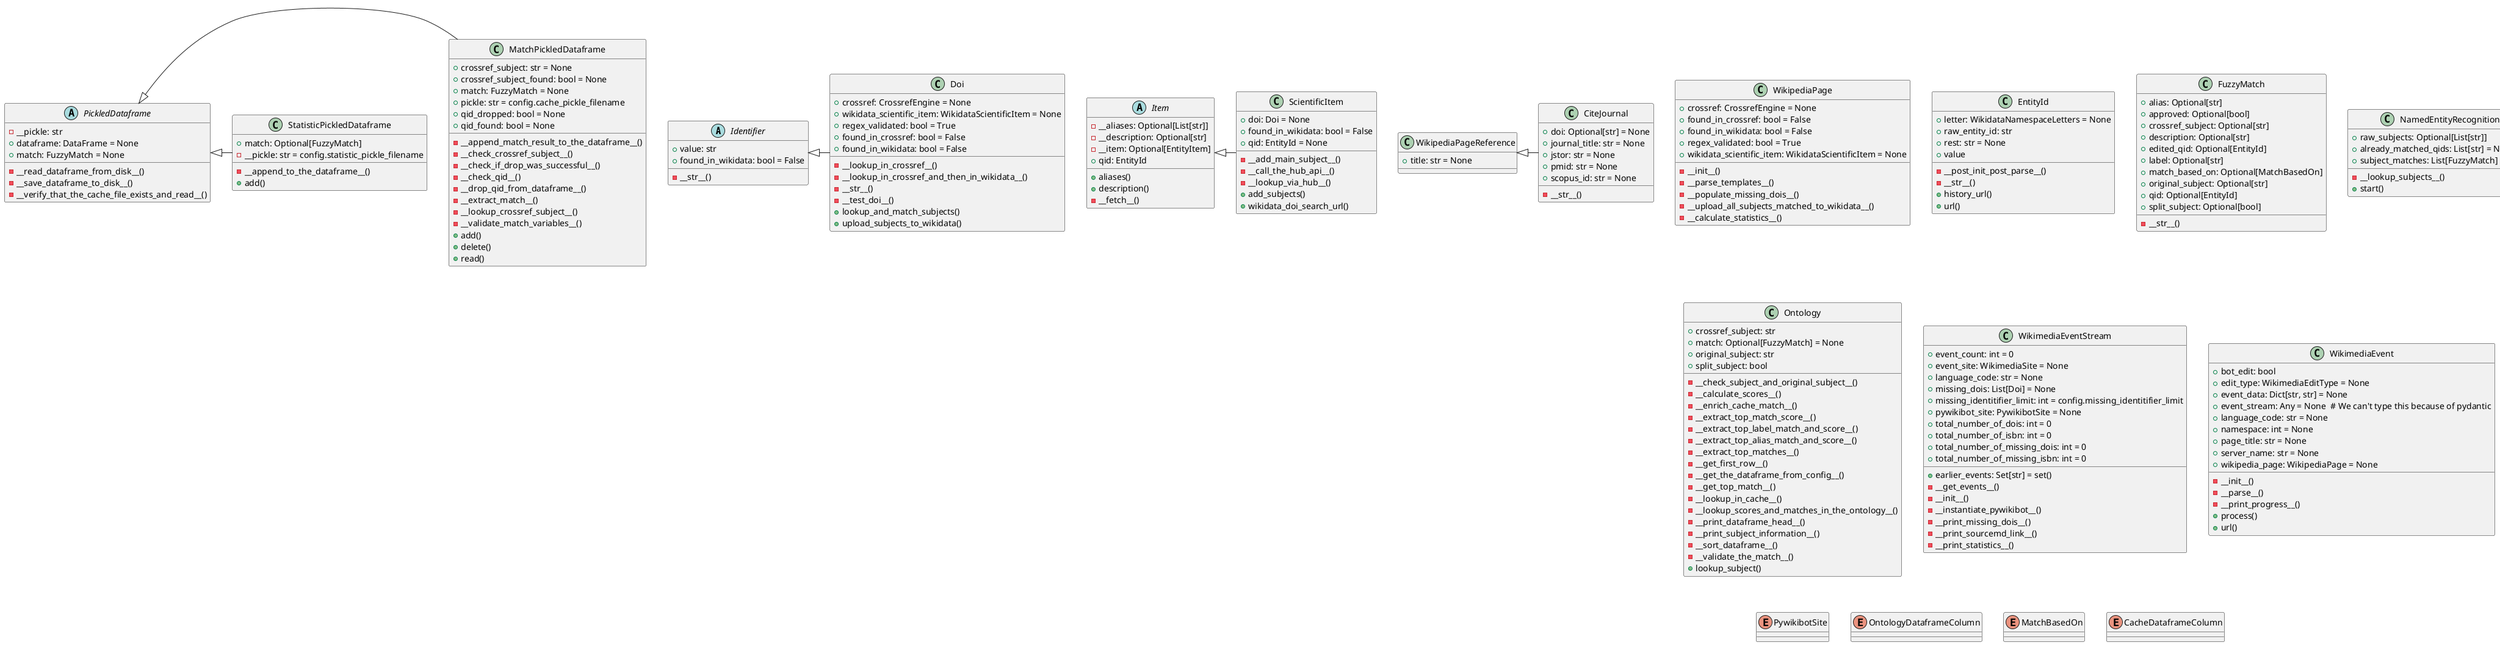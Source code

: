 @startuml
'https://plantuml.com/class-diagram

'BaseModel is not included in the hierarchy

' Abstract classes
abstract class Identifier
{
+value: str
+found_in_wikidata: bool = False
-__str__()
}

abstract class PickledDataframe
{
-__pickle: str
+dataframe: DataFrame = None
+match: FuzzyMatch = None
-__read_dataframe_from_disk__()
-__save_dataframe_to_disk__()
-__verify_that_the_cache_file_exists_and_read__()
}

abstract class Item
{
-__aliases: Optional[List[str]]
-__description: Optional[str]
-__item: Optional[EntityItem]
+qid: EntityId
+aliases()
+description()
-__fetch__()
}

' Classes
class WikipediaPage
{
+crossref: CrossrefEngine = None
+found_in_crossref: bool = False
+found_in_wikidata: bool = False
+regex_validated: bool = True
+wikidata_scientific_item: WikidataScientificItem = None
-__init__()
-__parse_templates__()
-__populate_missing_dois__()
-__upload_all_subjects_matched_to_wikidata__()
-__calculate_statistics__()
}

class WikipediaPageReference
{
+title: str = None
}

class MatchPickledDataframe
{
+crossref_subject: str = None
+crossref_subject_found: bool = None
+match: FuzzyMatch = None
+pickle: str = config.cache_pickle_filename
+qid_dropped: bool = None
+qid_found: bool = None

-__append_match_result_to_the_dataframe__()
-__check_crossref_subject__()
-__check_if_drop_was_successful__()
-__check_qid__()
-__drop_qid_from_dataframe__()
-__extract_match__()
-__lookup_crossref_subject__()
-__validate_match_variables__()
+add()
+delete()
+read()
}

class StatisticPickledDataframe
{
+match: Optional[FuzzyMatch]
-__pickle: str = config.statistic_pickle_filename
-__append_to_the_dataframe__()
+add()
}

class EntityId
{
+letter: WikidataNamespaceLetters = None
+raw_entity_id: str
+rest: str = None
+value
-__post_init_post_parse__()
-__str__()
+history_url()
+url()
}

class FuzzyMatch
{
+alias: Optional[str]
+approved: Optional[bool]
+crossref_subject: Optional[str]
+description: Optional[str]
+edited_qid: Optional[EntityId]
+label: Optional[str]
+match_based_on: Optional[MatchBasedOn]
+original_subject: Optional[str]
+qid: Optional[EntityId]
+split_subject: Optional[bool]
-__str__()
}
class NamedEntityRecognition
{
+raw_subjects: Optional[List[str]]
+already_matched_qids: List[str] = None
+subject_matches: List[FuzzyMatch] = None
-__lookup_subjects__()
+start()
}
class Doi
{
+crossref: CrossrefEngine = None
+wikidata_scientific_item: WikidataScientificItem = None
+regex_validated: bool = True
+found_in_crossref: bool = False
+found_in_wikidata: bool = False
-__lookup_in_crossref__()
-__lookup_in_crossref_and_then_in_wikidata__()
-__str__()
-__test_doi__()
+lookup_and_match_subjects()
+upload_subjects_to_wikidata()
}

class ScientificItem
{
+doi: Doi = None
+found_in_wikidata: bool = False
+qid: EntityId = None
-__add_main_subject__()
-__call_the_hub_api__()
-__lookup_via_hub__()
+add_subjects()
+wikidata_doi_search_url()
}

class Ontology
{
+crossref_subject: str
+match: Optional[FuzzyMatch] = None
+original_subject: str
+split_subject: bool
-__check_subject_and_original_subject__()
-__calculate_scores__()
-__enrich_cache_match__()
-__extract_top_match_score__()
-__extract_top_label_match_and_score__()
-__extract_top_alias_match_and_score__()
-__extract_top_matches__()
-__get_first_row__()
-__get_the_dataframe_from_config__()
-__get_top_match__()
-__lookup_in_cache__()
-__lookup_scores_and_matches_in_the_ontology__()
-__print_dataframe_head__()
-__print_subject_information__()
-__sort_dataframe__()
-__validate_the_match__()
+lookup_subject()
}

class WikimediaEventStream
{
+earlier_events: Set[str] = set()
+event_count: int = 0
+event_site: WikimediaSite = None
+language_code: str = None
+missing_dois: List[Doi] = None
+missing_identitifier_limit: int = config.missing_identitifier_limit
+pywikibot_site: PywikibotSite = None
+total_number_of_dois: int = 0
+total_number_of_isbn: int = 0
+total_number_of_missing_dois: int = 0
+total_number_of_missing_isbn: int = 0
-__get_events__()
-__init__()
-__instantiate_pywikibot__()
-__print_missing_dois__()
-__print_sourcemd_link__()
-__print_statistics__()
}
class WikimediaEvent
{
+bot_edit: bool
+edit_type: WikimediaEditType = None
+event_data: Dict[str, str] = None
+event_stream: Any = None  # We can't type this because of pydantic
+language_code: str = None
+namespace: int = None
+page_title: str = None
+server_name: str = None
+wikipedia_page: WikipediaPage = None
-__init__()
-__parse__()
-__print_progress__()
+process()
+url()
}
class CiteJournal
{
+doi: Optional[str] = None
+journal_title: str = None
+jstor: str = None
+pmid: str = None
+scopus_id: str = None
-__str__()
}

PickledDataframe <|- MatchPickledDataframe
PickledDataframe <|- StatisticPickledDataframe
Identifier <|- Doi
Item <|- ScientificItem
WikipediaPageReference <|- CiteJournal
'<|-

enum MatchStatus
enum PywikibotSite
enum OntologyDataframeColumn
enum MatchBasedOn
enum CacheDataframeColumn

'abstract class AbstractList
'abstract AbstractCollection
'interface List
'interface Collection
'
'List <|-- AbstractList
'Collection <|-- AbstractCollection
'
'Collection <|- List
'AbstractCollection <|- AbstractList
'AbstractList <|-- ArrayList
'
'class ArrayList {
'Object[] elementData
'size()
'}
'
'enum TimeUnit {
'DAYS
'HOURS
'MINUTES
'}

@enduml
